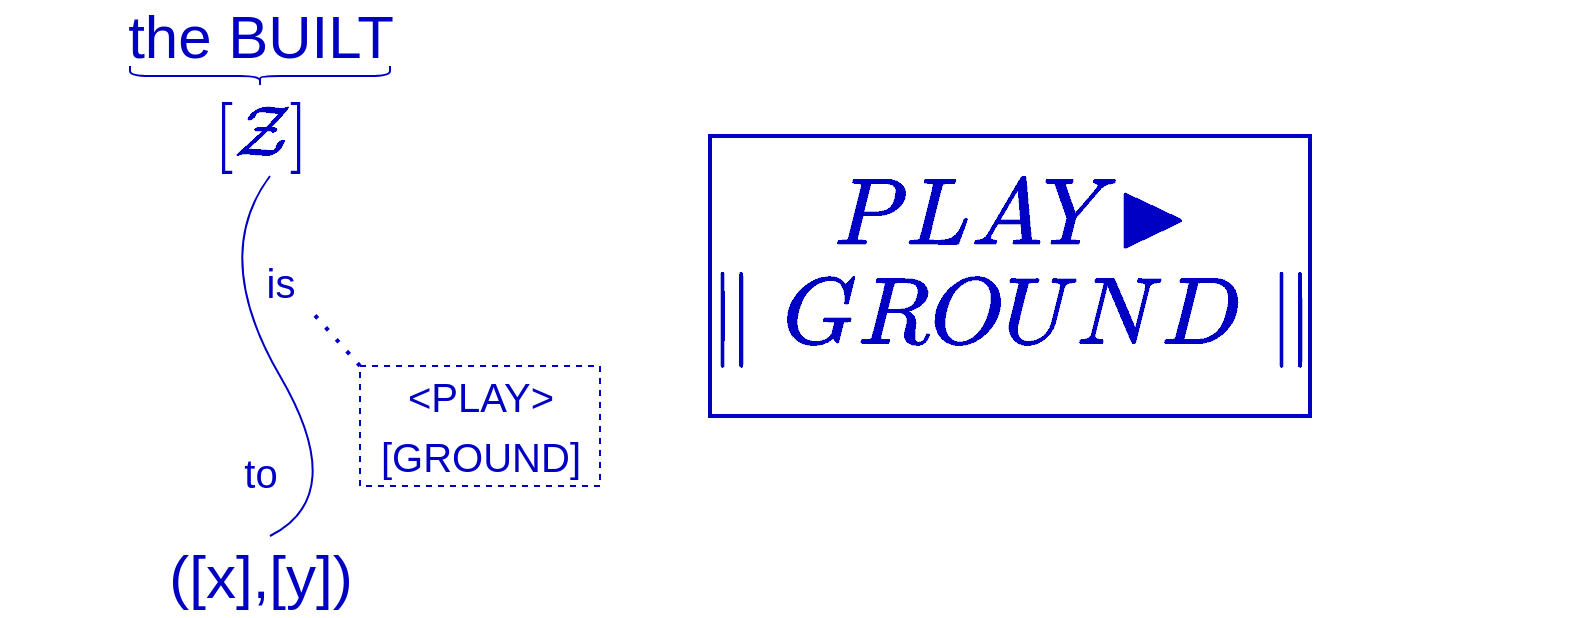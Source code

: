 <mxfile version="17.4.5" type="github">
  <diagram id="XAohrACPjqTcUnSvbdcT" name="Page-1">
    <mxGraphModel dx="682" dy="732" grid="1" gridSize="10" guides="1" tooltips="1" connect="1" arrows="1" fold="1" page="1" pageScale="1" pageWidth="850" pageHeight="1100" math="1" shadow="0">
      <root>
        <mxCell id="0" />
        <mxCell id="1" parent="0" />
        <mxCell id="LLH5S0ZHefhceljmP3Mx-1" value="&lt;font style=&quot;font-size: 30px&quot; color=&quot;#0000c4&quot;&gt;the BUILT&lt;/font&gt;" style="text;html=1;align=center;verticalAlign=middle;resizable=0;points=[];autosize=1;strokeColor=none;fillColor=none;" vertex="1" parent="1">
          <mxGeometry x="65" y="195" width="150" height="30" as="geometry" />
        </mxCell>
        <mxCell id="LLH5S0ZHefhceljmP3Mx-3" value="$$[\mathcal {Z}]$$" style="text;html=1;align=center;verticalAlign=middle;resizable=0;points=[];autosize=1;strokeColor=none;fillColor=none;fontSize=30;fontColor=#0000C4;" vertex="1" parent="1">
          <mxGeometry x="10" y="240" width="260" height="40" as="geometry" />
        </mxCell>
        <mxCell id="LLH5S0ZHefhceljmP3Mx-5" value="&lt;font style=&quot;font-size: 20px&quot;&gt;is&lt;/font&gt;" style="text;html=1;align=center;verticalAlign=middle;resizable=0;points=[];autosize=1;strokeColor=none;fillColor=none;fontSize=30;fontColor=#0000C4;" vertex="1" parent="1">
          <mxGeometry x="135" y="310" width="30" height="40" as="geometry" />
        </mxCell>
        <mxCell id="LLH5S0ZHefhceljmP3Mx-6" value="&lt;font style=&quot;font-size: 20px&quot;&gt;to&lt;/font&gt;" style="text;html=1;align=center;verticalAlign=middle;resizable=0;points=[];autosize=1;strokeColor=none;fillColor=none;fontSize=30;fontColor=#0000C4;" vertex="1" parent="1">
          <mxGeometry x="125" y="405" width="30" height="40" as="geometry" />
        </mxCell>
        <mxCell id="LLH5S0ZHefhceljmP3Mx-7" value="([x],[y])" style="text;html=1;align=center;verticalAlign=middle;resizable=0;points=[];autosize=1;strokeColor=none;fillColor=none;fontSize=30;fontColor=#0000C4;" vertex="1" parent="1">
          <mxGeometry x="85" y="460" width="110" height="40" as="geometry" />
        </mxCell>
        <mxCell id="LLH5S0ZHefhceljmP3Mx-8" value="&lt;font style=&quot;font-size: 20px&quot;&gt;&amp;lt;PLAY&amp;gt;&lt;br&gt;&lt;br&gt;&lt;/font&gt;" style="text;html=1;align=center;verticalAlign=middle;resizable=0;points=[];autosize=1;strokeColor=none;fillColor=none;fontSize=30;fontColor=#0000C4;" vertex="1" parent="1">
          <mxGeometry x="205" y="365" width="90" height="80" as="geometry" />
        </mxCell>
        <mxCell id="LLH5S0ZHefhceljmP3Mx-9" value="[GROUND]" style="text;html=1;align=center;verticalAlign=middle;resizable=0;points=[];autosize=1;strokeColor=none;fillColor=none;fontSize=20;fontColor=#0000C4;" vertex="1" parent="1">
          <mxGeometry x="190" y="405" width="120" height="30" as="geometry" />
        </mxCell>
        <mxCell id="LLH5S0ZHefhceljmP3Mx-10" value="" style="rounded=0;whiteSpace=wrap;html=1;fontSize=20;fontColor=#0000C4;fillColor=none;strokeColor=#0000C4;dashed=1;" vertex="1" parent="1">
          <mxGeometry x="190" y="375" width="120" height="60" as="geometry" />
        </mxCell>
        <mxCell id="LLH5S0ZHefhceljmP3Mx-11" value="" style="shape=curlyBracket;whiteSpace=wrap;html=1;rounded=1;fontSize=20;fontColor=#0000C4;strokeColor=#0000C4;fillColor=none;rotation=-90;" vertex="1" parent="1">
          <mxGeometry x="135" y="165" width="10" height="130" as="geometry" />
        </mxCell>
        <mxCell id="LLH5S0ZHefhceljmP3Mx-13" value="" style="endArrow=none;html=1;fontSize=20;fontColor=#0000C4;curved=1;strokeColor=#0000C4;" edge="1" parent="1">
          <mxGeometry width="50" height="50" relative="1" as="geometry">
            <mxPoint x="145" y="460" as="sourcePoint" />
            <mxPoint x="145" y="280" as="targetPoint" />
            <Array as="points">
              <mxPoint x="185" y="440" />
              <mxPoint x="115" y="320" />
            </Array>
          </mxGeometry>
        </mxCell>
        <mxCell id="LLH5S0ZHefhceljmP3Mx-14" value="" style="endArrow=none;dashed=1;html=1;dashPattern=1 3;strokeWidth=2;fontSize=20;fontColor=#0000C4;curved=1;strokeColor=#0000C4;exitX=0;exitY=0;exitDx=0;exitDy=0;" edge="1" parent="1" source="LLH5S0ZHefhceljmP3Mx-10" target="LLH5S0ZHefhceljmP3Mx-5">
          <mxGeometry width="50" height="50" relative="1" as="geometry">
            <mxPoint x="330" y="370" as="sourcePoint" />
            <mxPoint x="380" y="320" as="targetPoint" />
          </mxGeometry>
        </mxCell>
        <mxCell id="LLH5S0ZHefhceljmP3Mx-15" value="&lt;font style=&quot;font-size: 40px&quot;&gt;$$PLAY \blacktriangleright$$&lt;/font&gt;" style="text;html=1;align=center;verticalAlign=middle;resizable=0;points=[];autosize=1;strokeColor=none;fillColor=none;fontSize=20;fontColor=#0000C4;" vertex="1" parent="1">
          <mxGeometry x="250" y="280" width="530" height="40" as="geometry" />
        </mxCell>
        <mxCell id="LLH5S0ZHefhceljmP3Mx-16" value="$$\parallel GROUND \parallel$$" style="text;html=1;align=center;verticalAlign=middle;resizable=0;points=[];autosize=1;strokeColor=none;fillColor=none;fontSize=40;fontColor=#0000C4;" vertex="1" parent="1">
          <mxGeometry x="225" y="325" width="580" height="50" as="geometry" />
        </mxCell>
        <mxCell id="LLH5S0ZHefhceljmP3Mx-17" value="" style="rounded=0;whiteSpace=wrap;html=1;fontSize=40;fontColor=#0000C4;strokeColor=#0000C4;fillColor=none;strokeWidth=2;" vertex="1" parent="1">
          <mxGeometry x="365" y="260" width="300" height="140" as="geometry" />
        </mxCell>
      </root>
    </mxGraphModel>
  </diagram>
</mxfile>
